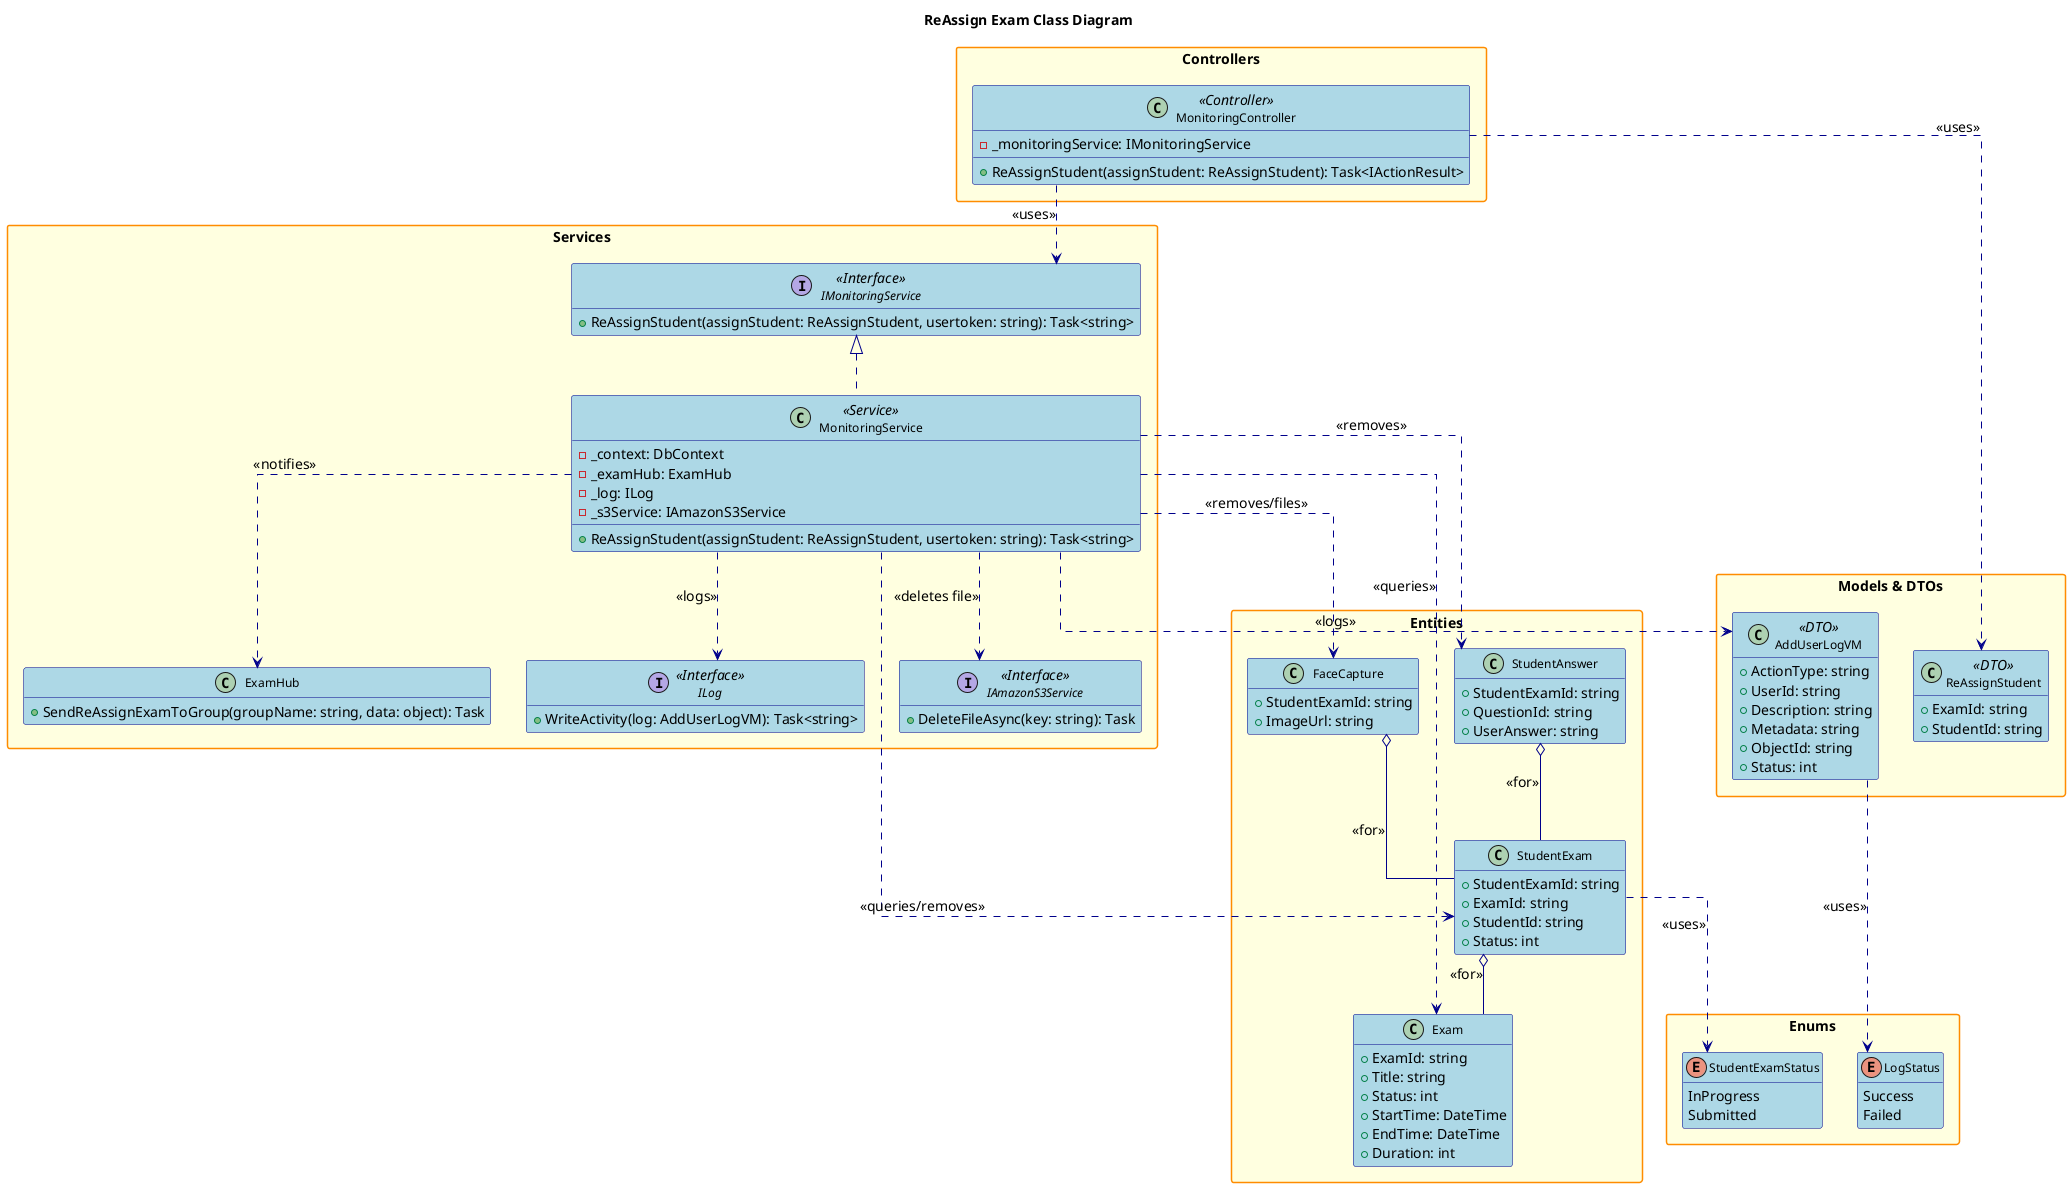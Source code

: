 @startuml
' Class Diagram for ReAssign Exam Feature

title ReAssign Exam Class Diagram

hide empty members
skinparam packageStyle rectangle
skinparam linetype ortho
skinparam defaultFontSize 14
skinparam defaultFontName Arial
skinparam classFontSize 12
skinparam classFontName Arial
skinparam noteFontSize 11
skinparam noteFontName Arial

skinparam class {
    BackgroundColor LightBlue
    BorderColor DarkBlue
    ArrowColor DarkBlue
    FontSize 12
}

skinparam package {
    BackgroundColor LightYellow
    BorderColor DarkOrange
    FontSize 14
    FontStyle bold
}

skinparam interface {
    BackgroundColor LightGreen
    BorderColor DarkGreen
    FontSize 12
}

skinparam enum {
    BackgroundColor LightCyan
    BorderColor DarkCyan
    FontSize 12
}

package "Controllers" {
    class MonitoringController <<Controller>> {
        - _monitoringService: IMonitoringService
        + ReAssignStudent(assignStudent: ReAssignStudent): Task<IActionResult>
    }
}

package "Services" {
    interface IMonitoringService <<Interface>> {
        + ReAssignStudent(assignStudent: ReAssignStudent, usertoken: string): Task<string>
    }
    class MonitoringService <<Service>> {
        - _context: DbContext
        - _examHub: ExamHub
        - _log: ILog
        - _s3Service: IAmazonS3Service
        + ReAssignStudent(assignStudent: ReAssignStudent, usertoken: string): Task<string>
    }
    class ExamHub {
        + SendReAssignExamToGroup(groupName: string, data: object): Task
    }
    interface ILog <<Interface>> {
        + WriteActivity(log: AddUserLogVM): Task<string>
    }
    interface IAmazonS3Service <<Interface>> {
        + DeleteFileAsync(key: string): Task
    }
}

package "Models & DTOs" {
    class ReAssignStudent <<DTO>> {
        + ExamId: string
        + StudentId: string
    }
    class AddUserLogVM <<DTO>> {
        + ActionType: string
        + UserId: string
        + Description: string
        + Metadata: string
        + ObjectId: string
        + Status: int
    }
}

package "Entities" {
    class Exam {
        + ExamId: string
        + Title: string
        + Status: int
        + StartTime: DateTime
        + EndTime: DateTime
        + Duration: int
    }
    class StudentExam {
        + StudentExamId: string
        + ExamId: string
        + StudentId: string
        + Status: int
    }
    class StudentAnswer {
        + StudentExamId: string
        + QuestionId: string
        + UserAnswer: string
    }
    class FaceCapture {
        + StudentExamId: string
        + ImageUrl: string
    }
}

package "Enums" {
    enum LogStatus {
        Success
        Failed
    }
    enum StudentExamStatus {
        InProgress
        Submitted
    }
}

' Relationships
MonitoringController ..> IMonitoringService : <<uses>>
MonitoringController ..> ReAssignStudent : <<uses>>
IMonitoringService <|.. MonitoringService
MonitoringService ..> Exam : <<queries>>
MonitoringService ..> StudentExam : <<queries/removes>>
MonitoringService ..> StudentAnswer : <<removes>>
MonitoringService ..> FaceCapture : <<removes/files>>
MonitoringService ..> IAmazonS3Service : <<deletes file>>
MonitoringService ..> ExamHub : <<notifies>>
MonitoringService ..> ILog : <<logs>>
MonitoringService ..> AddUserLogVM : <<logs>>
StudentExam o-- Exam : <<for>>
StudentAnswer o-- StudentExam : <<for>>
FaceCapture o-- StudentExam : <<for>>
AddUserLogVM ..> LogStatus : <<uses>>
StudentExam ..> StudentExamStatus : <<uses>>

@enduml 